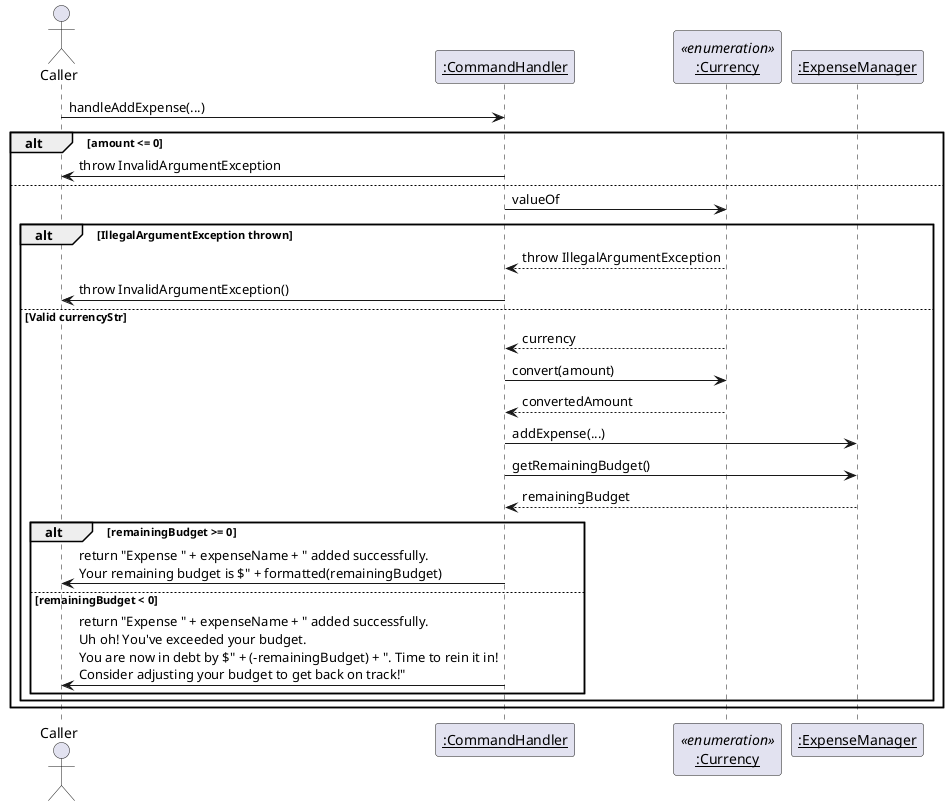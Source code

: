 @startuml
actor Caller
participant "<u>:CommandHandler" as CH
participant "<u>:Currency" as CUR <<enumeration>>
participant "<u>:ExpenseManager" as EM

Caller -> CH: handleAddExpense(...)
alt amount <= 0
    CH -> Caller: throw InvalidArgumentException
else
    CH -> CUR: valueOf
    alt IllegalArgumentException thrown
        CUR --> CH: throw IllegalArgumentException
        CH -> Caller: throw InvalidArgumentException()
    else Valid currencyStr
        CUR --> CH: currency
        CH -> CUR: convert(amount)
        CUR --> CH: convertedAmount
        CH -> EM: addExpense(...)
        CH -> EM: getRemainingBudget()
        EM --> CH: remainingBudget
        alt remainingBudget >= 0
            CH -> Caller: return "Expense " + expenseName + " added successfully.\nYour remaining budget is $" + formatted(remainingBudget)
        else remainingBudget < 0
            CH -> Caller: return "Expense " + expenseName + " added successfully.\nUh oh! You've exceeded your budget.\nYou are now in debt by $" + (-remainingBudget) + ". Time to rein it in!\nConsider adjusting your budget to get back on track!"
        end
    end
end
@enduml

